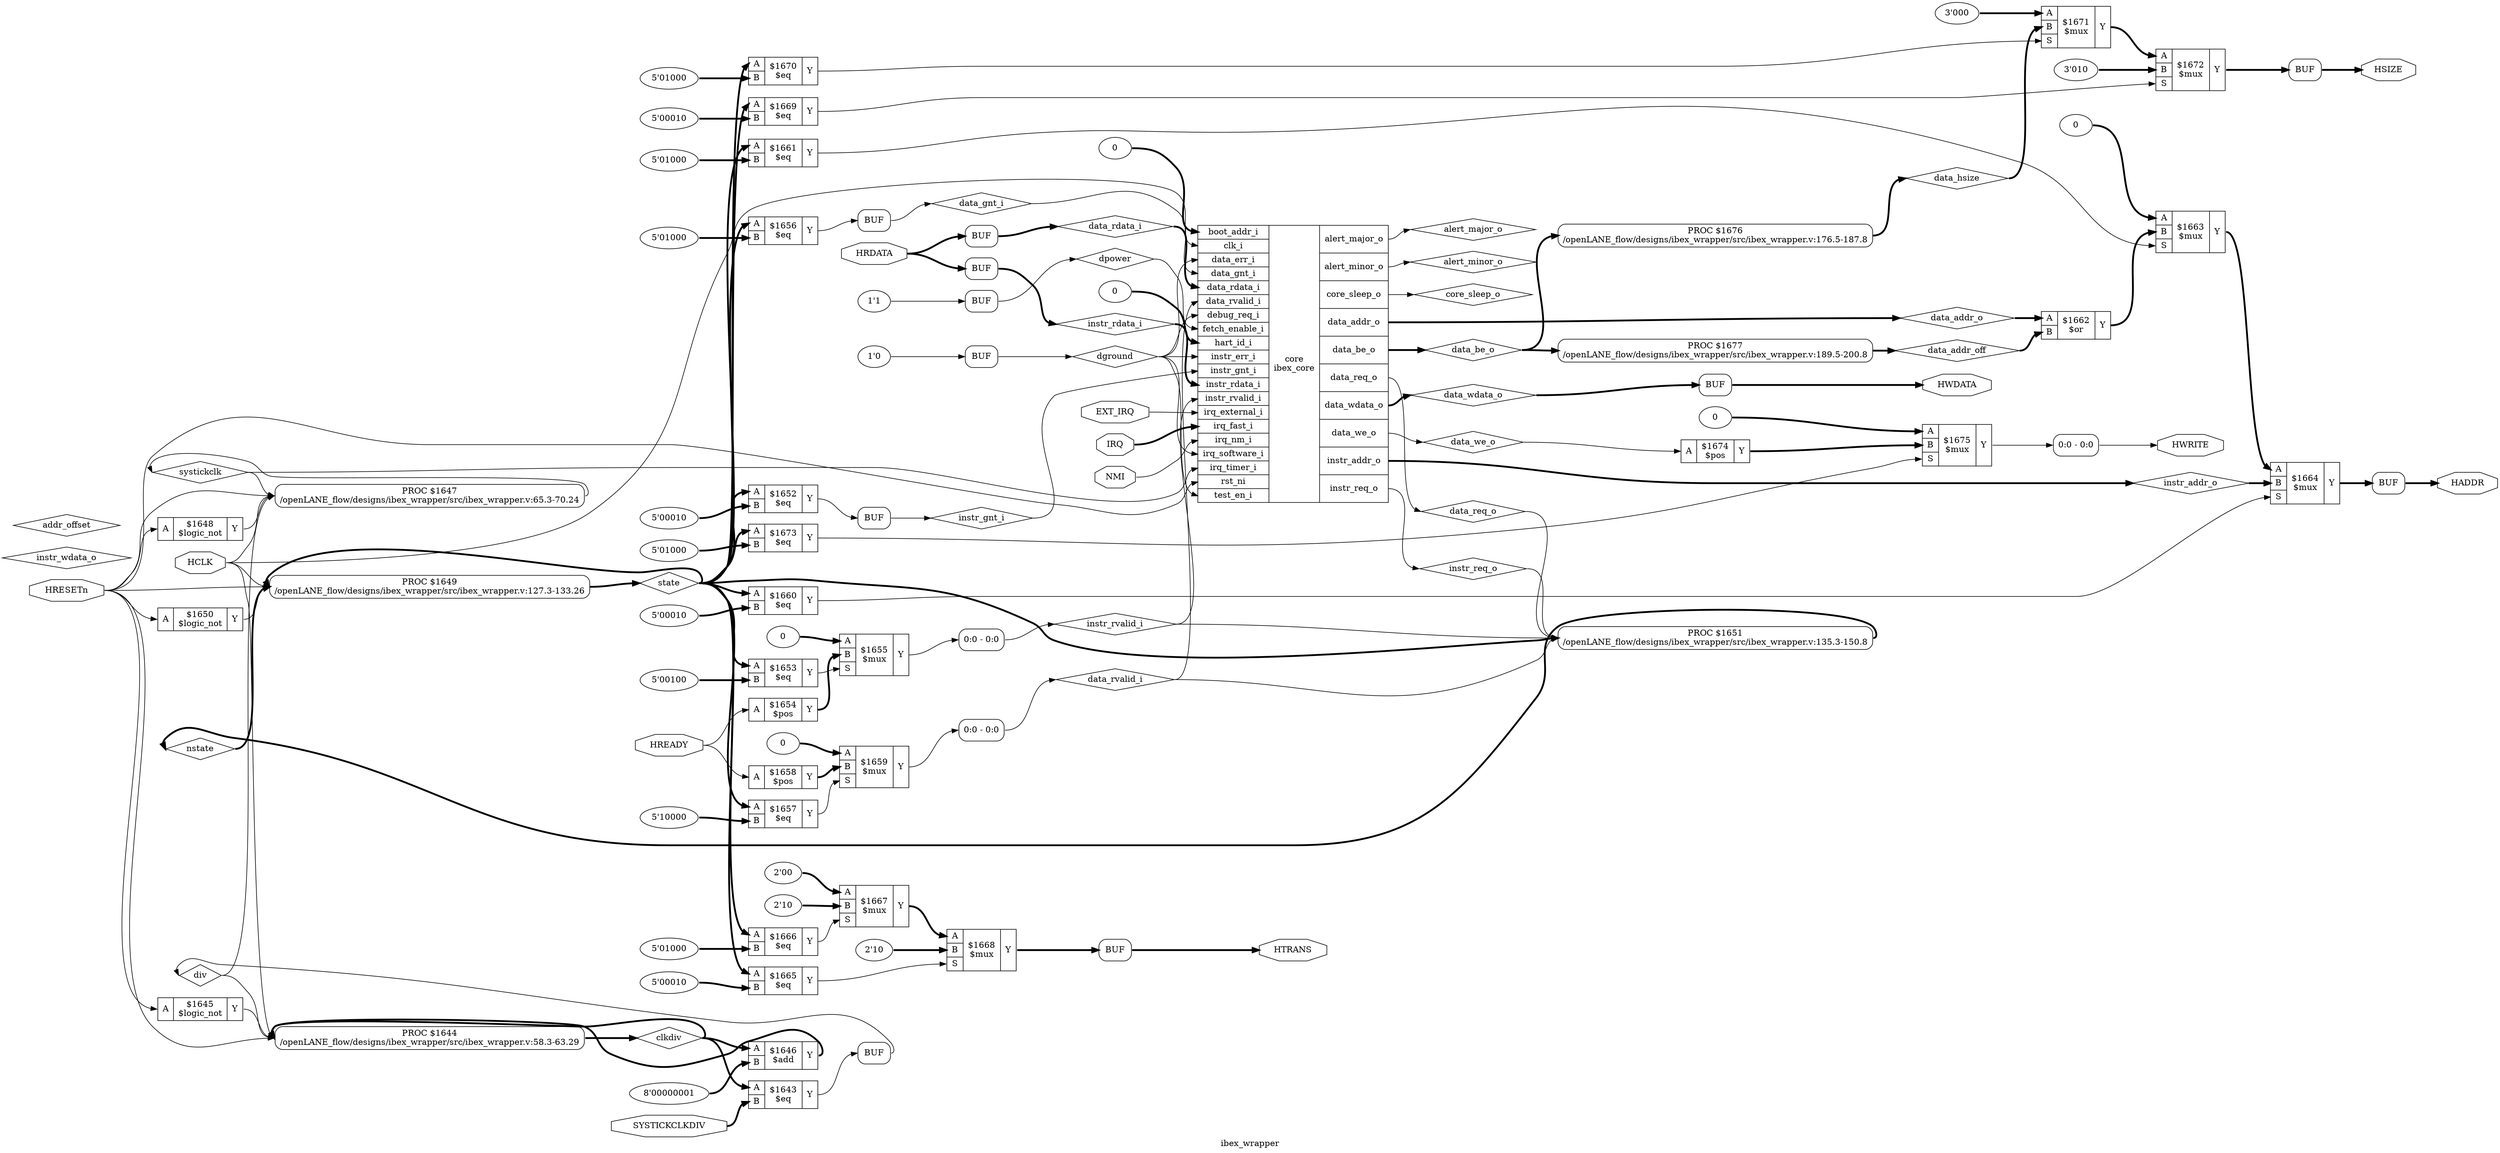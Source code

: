 digraph "ibex_wrapper" {
label="ibex_wrapper";
rankdir="LR";
remincross=true;
n43 [ shape=diamond, label="nstate", color="black", fontcolor="black" ];
n44 [ shape=diamond, label="state", color="black", fontcolor="black" ];
n45 [ shape=diamond, label="systickclk", color="black", fontcolor="black" ];
n46 [ shape=diamond, label="clkdiv", color="black", fontcolor="black" ];
n47 [ shape=diamond, label="div", color="black", fontcolor="black" ];
n48 [ shape=diamond, label="data_we_o", color="black", fontcolor="black" ];
n49 [ shape=diamond, label="data_gnt_i", color="black", fontcolor="black" ];
n50 [ shape=diamond, label="data_req_o", color="black", fontcolor="black" ];
n51 [ shape=diamond, label="data_rvalid_i", color="black", fontcolor="black" ];
n52 [ shape=diamond, label="data_rdata_i", color="black", fontcolor="black" ];
n53 [ shape=diamond, label="data_addr_o", color="black", fontcolor="black" ];
n54 [ shape=diamond, label="data_wdata_o", color="black", fontcolor="black" ];
n55 [ shape=diamond, label="data_be_o", color="black", fontcolor="black" ];
n56 [ shape=diamond, label="instr_gnt_i", color="black", fontcolor="black" ];
n57 [ shape=diamond, label="instr_req_o", color="black", fontcolor="black" ];
n58 [ shape=diamond, label="instr_rvalid_i", color="black", fontcolor="black" ];
n59 [ shape=diamond, label="instr_rdata_i", color="black", fontcolor="black" ];
n60 [ shape=diamond, label="instr_addr_o", color="black", fontcolor="black" ];
n61 [ shape=diamond, label="instr_wdata_o", color="black", fontcolor="black" ];
n62 [ shape=diamond, label="data_addr_off", color="black", fontcolor="black" ];
n63 [ shape=diamond, label="data_hsize", color="black", fontcolor="black" ];
n64 [ shape=diamond, label="core_sleep_o", color="black", fontcolor="black" ];
n65 [ shape=diamond, label="alert_major_o", color="black", fontcolor="black" ];
n66 [ shape=diamond, label="alert_minor_o", color="black", fontcolor="black" ];
n67 [ shape=diamond, label="addr_offset", color="black", fontcolor="black" ];
n68 [ shape=diamond, label="dground", color="black", fontcolor="black" ];
n69 [ shape=diamond, label="dpower", color="black", fontcolor="black" ];
n70 [ shape=octagon, label="SYSTICKCLKDIV", color="black", fontcolor="black" ];
n71 [ shape=octagon, label="IRQ", color="black", fontcolor="black" ];
n72 [ shape=octagon, label="EXT_IRQ", color="black", fontcolor="black" ];
n73 [ shape=octagon, label="NMI", color="black", fontcolor="black" ];
n74 [ shape=octagon, label="HREADY", color="black", fontcolor="black" ];
n75 [ shape=octagon, label="HRDATA", color="black", fontcolor="black" ];
n76 [ shape=octagon, label="HWRITE", color="black", fontcolor="black" ];
n77 [ shape=octagon, label="HWDATA", color="black", fontcolor="black" ];
n78 [ shape=octagon, label="HTRANS", color="black", fontcolor="black" ];
n79 [ shape=octagon, label="HSIZE", color="black", fontcolor="black" ];
n80 [ shape=octagon, label="HADDR", color="black", fontcolor="black" ];
n81 [ shape=octagon, label="HRESETn", color="black", fontcolor="black" ];
n82 [ shape=octagon, label="HCLK", color="black", fontcolor="black" ];
v0 [ label="0" ];
c87 [ shape=record, label="{{<p83> A|<p84> B|<p85> S}|$1675\n$mux|{<p86> Y}}" ];
c88 [ shape=record, label="{{<p83> A}|$1674\n$pos|{<p86> Y}}" ];
v1 [ label="5'01000" ];
c89 [ shape=record, label="{{<p83> A|<p84> B}|$1673\n$eq|{<p86> Y}}" ];
v2 [ label="3'010" ];
c90 [ shape=record, label="{{<p83> A|<p84> B|<p85> S}|$1672\n$mux|{<p86> Y}}" ];
v3 [ label="3'000" ];
c91 [ shape=record, label="{{<p83> A|<p84> B|<p85> S}|$1671\n$mux|{<p86> Y}}" ];
v4 [ label="5'01000" ];
c92 [ shape=record, label="{{<p83> A|<p84> B}|$1670\n$eq|{<p86> Y}}" ];
v5 [ label="5'00010" ];
c93 [ shape=record, label="{{<p83> A|<p84> B}|$1669\n$eq|{<p86> Y}}" ];
v6 [ label="2'10" ];
c94 [ shape=record, label="{{<p83> A|<p84> B|<p85> S}|$1668\n$mux|{<p86> Y}}" ];
v7 [ label="2'10" ];
v8 [ label="2'00" ];
c95 [ shape=record, label="{{<p83> A|<p84> B|<p85> S}|$1667\n$mux|{<p86> Y}}" ];
v9 [ label="5'01000" ];
c96 [ shape=record, label="{{<p83> A|<p84> B}|$1666\n$eq|{<p86> Y}}" ];
v10 [ label="5'00010" ];
c97 [ shape=record, label="{{<p83> A|<p84> B}|$1665\n$eq|{<p86> Y}}" ];
c98 [ shape=record, label="{{<p83> A|<p84> B|<p85> S}|$1664\n$mux|{<p86> Y}}" ];
v11 [ label="0" ];
c99 [ shape=record, label="{{<p83> A|<p84> B|<p85> S}|$1663\n$mux|{<p86> Y}}" ];
c100 [ shape=record, label="{{<p83> A|<p84> B}|$1662\n$or|{<p86> Y}}" ];
v12 [ label="5'01000" ];
c101 [ shape=record, label="{{<p83> A|<p84> B}|$1661\n$eq|{<p86> Y}}" ];
v13 [ label="5'00010" ];
c102 [ shape=record, label="{{<p83> A|<p84> B}|$1660\n$eq|{<p86> Y}}" ];
v14 [ label="0" ];
c103 [ shape=record, label="{{<p83> A|<p84> B|<p85> S}|$1659\n$mux|{<p86> Y}}" ];
c104 [ shape=record, label="{{<p83> A}|$1658\n$pos|{<p86> Y}}" ];
v15 [ label="5'10000" ];
c105 [ shape=record, label="{{<p83> A|<p84> B}|$1657\n$eq|{<p86> Y}}" ];
v16 [ label="5'01000" ];
c106 [ shape=record, label="{{<p83> A|<p84> B}|$1656\n$eq|{<p86> Y}}" ];
v17 [ label="0" ];
c107 [ shape=record, label="{{<p83> A|<p84> B|<p85> S}|$1655\n$mux|{<p86> Y}}" ];
c108 [ shape=record, label="{{<p83> A}|$1654\n$pos|{<p86> Y}}" ];
v18 [ label="5'00100" ];
c109 [ shape=record, label="{{<p83> A|<p84> B}|$1653\n$eq|{<p86> Y}}" ];
v19 [ label="5'00010" ];
c110 [ shape=record, label="{{<p83> A|<p84> B}|$1652\n$eq|{<p86> Y}}" ];
c111 [ shape=record, label="{{<p83> A}|$1650\n$logic_not|{<p86> Y}}" ];
v20 [ label="0" ];
v21 [ label="0" ];
c126 [ shape=record, label="{{<p112> boot_addr_i|<p113> clk_i|<p114> data_err_i|<p49> data_gnt_i|<p52> data_rdata_i|<p51> data_rvalid_i|<p115> debug_req_i|<p116> fetch_enable_i|<p117> hart_id_i|<p118> instr_err_i|<p56> instr_gnt_i|<p59> instr_rdata_i|<p58> instr_rvalid_i|<p119> irq_external_i|<p120> irq_fast_i|<p121> irq_nm_i|<p122> irq_software_i|<p123> irq_timer_i|<p124> rst_ni|<p125> test_en_i}|core\nibex_core|{<p65> alert_major_o|<p66> alert_minor_o|<p64> core_sleep_o|<p53> data_addr_o|<p55> data_be_o|<p50> data_req_o|<p54> data_wdata_o|<p48> data_we_o|<p60> instr_addr_o|<p57> instr_req_o}}" ];
c127 [ shape=record, label="{{<p83> A}|$1648\n$logic_not|{<p86> Y}}" ];
v22 [ label="8'00000001" ];
c128 [ shape=record, label="{{<p83> A|<p84> B}|$1646\n$add|{<p86> Y}}" ];
c129 [ shape=record, label="{{<p83> A}|$1645\n$logic_not|{<p86> Y}}" ];
c130 [ shape=record, label="{{<p83> A|<p84> B}|$1643\n$eq|{<p86> Y}}" ];
p23 [shape=box, style=rounded, label="PROC $1677\n/openLANE_flow/designs/ibex_wrapper/src/ibex_wrapper.v:189.5-200.8"];
p24 [shape=box, style=rounded, label="PROC $1676\n/openLANE_flow/designs/ibex_wrapper/src/ibex_wrapper.v:176.5-187.8"];
p25 [shape=box, style=rounded, label="PROC $1651\n/openLANE_flow/designs/ibex_wrapper/src/ibex_wrapper.v:135.3-150.8"];
p26 [shape=box, style=rounded, label="PROC $1649\n/openLANE_flow/designs/ibex_wrapper/src/ibex_wrapper.v:127.3-133.26"];
p27 [shape=box, style=rounded, label="PROC $1647\n/openLANE_flow/designs/ibex_wrapper/src/ibex_wrapper.v:65.3-70.24"];
p28 [shape=box, style=rounded, label="PROC $1644\n/openLANE_flow/designs/ibex_wrapper/src/ibex_wrapper.v:58.3-63.29"];
v29 [ label="1'1" ];
x30 [shape=box, style=rounded, label="BUF"];
v31 [ label="1'0" ];
x32 [shape=box, style=rounded, label="BUF"];
x33 [shape=box, style=rounded, label="BUF"];
x34 [shape=box, style=rounded, label="BUF"];
x35 [ shape=record, style=rounded, label="<s0> 0:0 - 0:0 " ];
x36 [shape=box, style=rounded, label="BUF"];
x37 [ shape=record, style=rounded, label="<s0> 0:0 - 0:0 " ];
x38 [shape=box, style=rounded, label="BUF"];
x39 [shape=box, style=rounded, label="BUF"];
x40 [shape=box, style=rounded, label="BUF"];
x41 [ shape=record, style=rounded, label="<s0> 0:0 - 0:0 " ];
x42 [shape=box, style=rounded, label="BUF"];
x43 [shape=box, style=rounded, label="BUF"];
x44 [shape=box, style=rounded, label="BUF"];
c92:p86:e -> c91:p85:w [color="black", label=""];
c93:p86:e -> c90:p85:w [color="black", label=""];
c94:p86:e -> x39:w:w [color="black", style="setlinewidth(3)", label=""];
c95:p86:e -> c94:p83:w [color="black", style="setlinewidth(3)", label=""];
c96:p86:e -> c95:p85:w [color="black", label=""];
c97:p86:e -> c94:p85:w [color="black", label=""];
c98:p86:e -> x38:w:w [color="black", style="setlinewidth(3)", label=""];
c99:p86:e -> c98:p83:w [color="black", style="setlinewidth(3)", label=""];
c100:p86:e -> c99:p84:w [color="black", style="setlinewidth(3)", label=""];
c101:p86:e -> c99:p85:w [color="black", label=""];
c102:p86:e -> c98:p85:w [color="black", label=""];
c103:p86:e -> x37:s0:w [color="black", label=""];
c104:p86:e -> c103:p84:w [color="black", style="setlinewidth(3)", label=""];
c105:p86:e -> c103:p85:w [color="black", label=""];
c106:p86:e -> x36:w:w [color="black", label=""];
c107:p86:e -> x35:s0:w [color="black", label=""];
c108:p86:e -> c107:p84:w [color="black", style="setlinewidth(3)", label=""];
c109:p86:e -> c107:p85:w [color="black", label=""];
c110:p86:e -> x34:w:w [color="black", label=""];
c111:p86:e -> p26:w [color="black", label=""];
c127:p86:e -> p27:w [color="black", label=""];
c128:p86:e -> p28:w [color="black", style="setlinewidth(3)", label=""];
c129:p86:e -> p28:w [color="black", label=""];
c130:p86:e -> x33:w:w [color="black", label=""];
p25:e -> n43:w [color="black", style="setlinewidth(3)", label=""];
n43:e -> p26:w [color="black", style="setlinewidth(3)", label=""];
p26:e -> n44:w [color="black", style="setlinewidth(3)", label=""];
n44:e -> c101:p83:w [color="black", style="setlinewidth(3)", label=""];
n44:e -> c102:p83:w [color="black", style="setlinewidth(3)", label=""];
n44:e -> c105:p83:w [color="black", style="setlinewidth(3)", label=""];
n44:e -> c106:p83:w [color="black", style="setlinewidth(3)", label=""];
n44:e -> c109:p83:w [color="black", style="setlinewidth(3)", label=""];
n44:e -> c110:p83:w [color="black", style="setlinewidth(3)", label=""];
n44:e -> c89:p83:w [color="black", style="setlinewidth(3)", label=""];
n44:e -> c92:p83:w [color="black", style="setlinewidth(3)", label=""];
n44:e -> c93:p83:w [color="black", style="setlinewidth(3)", label=""];
n44:e -> c96:p83:w [color="black", style="setlinewidth(3)", label=""];
n44:e -> c97:p83:w [color="black", style="setlinewidth(3)", label=""];
n44:e -> p25:w [color="black", style="setlinewidth(3)", label=""];
n44:e -> p26:w [color="black", style="setlinewidth(3)", label=""];
p27:e -> n45:w [color="black", label=""];
n45:e -> c126:p123:w [color="black", label=""];
n45:e -> p27:w [color="black", label=""];
p28:e -> n46:w [color="black", style="setlinewidth(3)", label=""];
n46:e -> c128:p83:w [color="black", style="setlinewidth(3)", label=""];
n46:e -> c130:p83:w [color="black", style="setlinewidth(3)", label=""];
n46:e -> p28:w [color="black", style="setlinewidth(3)", label=""];
x33:e:e -> n47:w [color="black", label=""];
n47:e -> p27:w [color="black", label=""];
n47:e -> p28:w [color="black", label=""];
c126:p48:e -> n48:w [color="black", label=""];
n48:e -> c88:p83:w [color="black", label=""];
x36:e:e -> n49:w [color="black", label=""];
n49:e -> c126:p49:w [color="black", label=""];
c87:p86:e -> x41:s0:w [color="black", label=""];
c126:p50:e -> n50:w [color="black", label=""];
n50:e -> p25:w [color="black", label=""];
x37:e -> n51:w [color="black", label=""];
n51:e -> c126:p51:w [color="black", label=""];
n51:e -> p25:w [color="black", label=""];
x44:e:e -> n52:w [color="black", style="setlinewidth(3)", label=""];
n52:e -> c126:p52:w [color="black", style="setlinewidth(3)", label=""];
c126:p53:e -> n53:w [color="black", style="setlinewidth(3)", label=""];
n53:e -> c100:p83:w [color="black", style="setlinewidth(3)", label=""];
c126:p54:e -> n54:w [color="black", style="setlinewidth(3)", label=""];
n54:e -> x42:w:w [color="black", style="setlinewidth(3)", label=""];
c126:p55:e -> n55:w [color="black", style="setlinewidth(3)", label=""];
n55:e -> p23:w [color="black", style="setlinewidth(3)", label=""];
n55:e -> p24:w [color="black", style="setlinewidth(3)", label=""];
x34:e:e -> n56:w [color="black", label=""];
n56:e -> c126:p56:w [color="black", label=""];
c126:p57:e -> n57:w [color="black", label=""];
n57:e -> p25:w [color="black", label=""];
x35:e -> n58:w [color="black", label=""];
n58:e -> c126:p58:w [color="black", label=""];
n58:e -> p25:w [color="black", label=""];
x43:e:e -> n59:w [color="black", style="setlinewidth(3)", label=""];
n59:e -> c126:p59:w [color="black", style="setlinewidth(3)", label=""];
c88:p86:e -> c87:p84:w [color="black", style="setlinewidth(3)", label=""];
c126:p60:e -> n60:w [color="black", style="setlinewidth(3)", label=""];
n60:e -> c98:p84:w [color="black", style="setlinewidth(3)", label=""];
p23:e -> n62:w [color="black", style="setlinewidth(3)", label=""];
n62:e -> c100:p84:w [color="black", style="setlinewidth(3)", label=""];
p24:e -> n63:w [color="black", style="setlinewidth(3)", label=""];
n63:e -> c91:p84:w [color="black", style="setlinewidth(3)", label=""];
c126:p64:e -> n64:w [color="black", label=""];
c126:p65:e -> n65:w [color="black", label=""];
c126:p66:e -> n66:w [color="black", label=""];
x32:e:e -> n68:w [color="black", label=""];
n68:e -> c126:p114:w [color="black", label=""];
n68:e -> c126:p115:w [color="black", label=""];
n68:e -> c126:p118:w [color="black", label=""];
n68:e -> c126:p122:w [color="black", label=""];
n68:e -> c126:p125:w [color="black", label=""];
x30:e:e -> n69:w [color="black", label=""];
n69:e -> c126:p116:w [color="black", label=""];
c89:p86:e -> c87:p85:w [color="black", label=""];
n70:e -> c130:p84:w [color="black", style="setlinewidth(3)", label=""];
n71:e -> c126:p120:w [color="black", style="setlinewidth(3)", label=""];
n72:e -> c126:p119:w [color="black", label=""];
n73:e -> c126:p121:w [color="black", label=""];
n74:e -> c104:p83:w [color="black", label=""];
n74:e -> c108:p83:w [color="black", label=""];
n75:e -> x43:w:w [color="black", style="setlinewidth(3)", label=""];
n75:e -> x44:w:w [color="black", style="setlinewidth(3)", label=""];
x41:e -> n76:w [color="black", label=""];
x42:e:e -> n77:w [color="black", style="setlinewidth(3)", label=""];
x39:e:e -> n78:w [color="black", style="setlinewidth(3)", label=""];
x40:e:e -> n79:w [color="black", style="setlinewidth(3)", label=""];
c90:p86:e -> x40:w:w [color="black", style="setlinewidth(3)", label=""];
x38:e:e -> n80:w [color="black", style="setlinewidth(3)", label=""];
n81:e -> c111:p83:w [color="black", label=""];
n81:e -> c126:p124:w [color="black", label=""];
n81:e -> c127:p83:w [color="black", label=""];
n81:e -> c129:p83:w [color="black", label=""];
n81:e -> p26:w [color="black", label=""];
n81:e -> p27:w [color="black", label=""];
n81:e -> p28:w [color="black", label=""];
n82:e -> c126:p113:w [color="black", label=""];
n82:e -> p26:w [color="black", label=""];
n82:e -> p27:w [color="black", label=""];
n82:e -> p28:w [color="black", label=""];
c91:p86:e -> c90:p83:w [color="black", style="setlinewidth(3)", label=""];
v0:e -> c87:p83:w [color="black", style="setlinewidth(3)", label=""];
v1:e -> c89:p84:w [color="black", style="setlinewidth(3)", label=""];
v10:e -> c97:p84:w [color="black", style="setlinewidth(3)", label=""];
v11:e -> c99:p83:w [color="black", style="setlinewidth(3)", label=""];
v12:e -> c101:p84:w [color="black", style="setlinewidth(3)", label=""];
v13:e -> c102:p84:w [color="black", style="setlinewidth(3)", label=""];
v14:e -> c103:p83:w [color="black", style="setlinewidth(3)", label=""];
v15:e -> c105:p84:w [color="black", style="setlinewidth(3)", label=""];
v16:e -> c106:p84:w [color="black", style="setlinewidth(3)", label=""];
v17:e -> c107:p83:w [color="black", style="setlinewidth(3)", label=""];
v18:e -> c109:p84:w [color="black", style="setlinewidth(3)", label=""];
v19:e -> c110:p84:w [color="black", style="setlinewidth(3)", label=""];
v2:e -> c90:p84:w [color="black", style="setlinewidth(3)", label=""];
v20:e -> c126:p112:w [color="black", style="setlinewidth(3)", label=""];
v21:e -> c126:p117:w [color="black", style="setlinewidth(3)", label=""];
v22:e -> c128:p84:w [color="black", style="setlinewidth(3)", label=""];
v29:e -> x30:w:w [color="black", label=""];
v3:e -> c91:p83:w [color="black", style="setlinewidth(3)", label=""];
v31:e -> x32:w:w [color="black", label=""];
v4:e -> c92:p84:w [color="black", style="setlinewidth(3)", label=""];
v5:e -> c93:p84:w [color="black", style="setlinewidth(3)", label=""];
v6:e -> c94:p84:w [color="black", style="setlinewidth(3)", label=""];
v7:e -> c95:p84:w [color="black", style="setlinewidth(3)", label=""];
v8:e -> c95:p83:w [color="black", style="setlinewidth(3)", label=""];
v9:e -> c96:p84:w [color="black", style="setlinewidth(3)", label=""];
}
